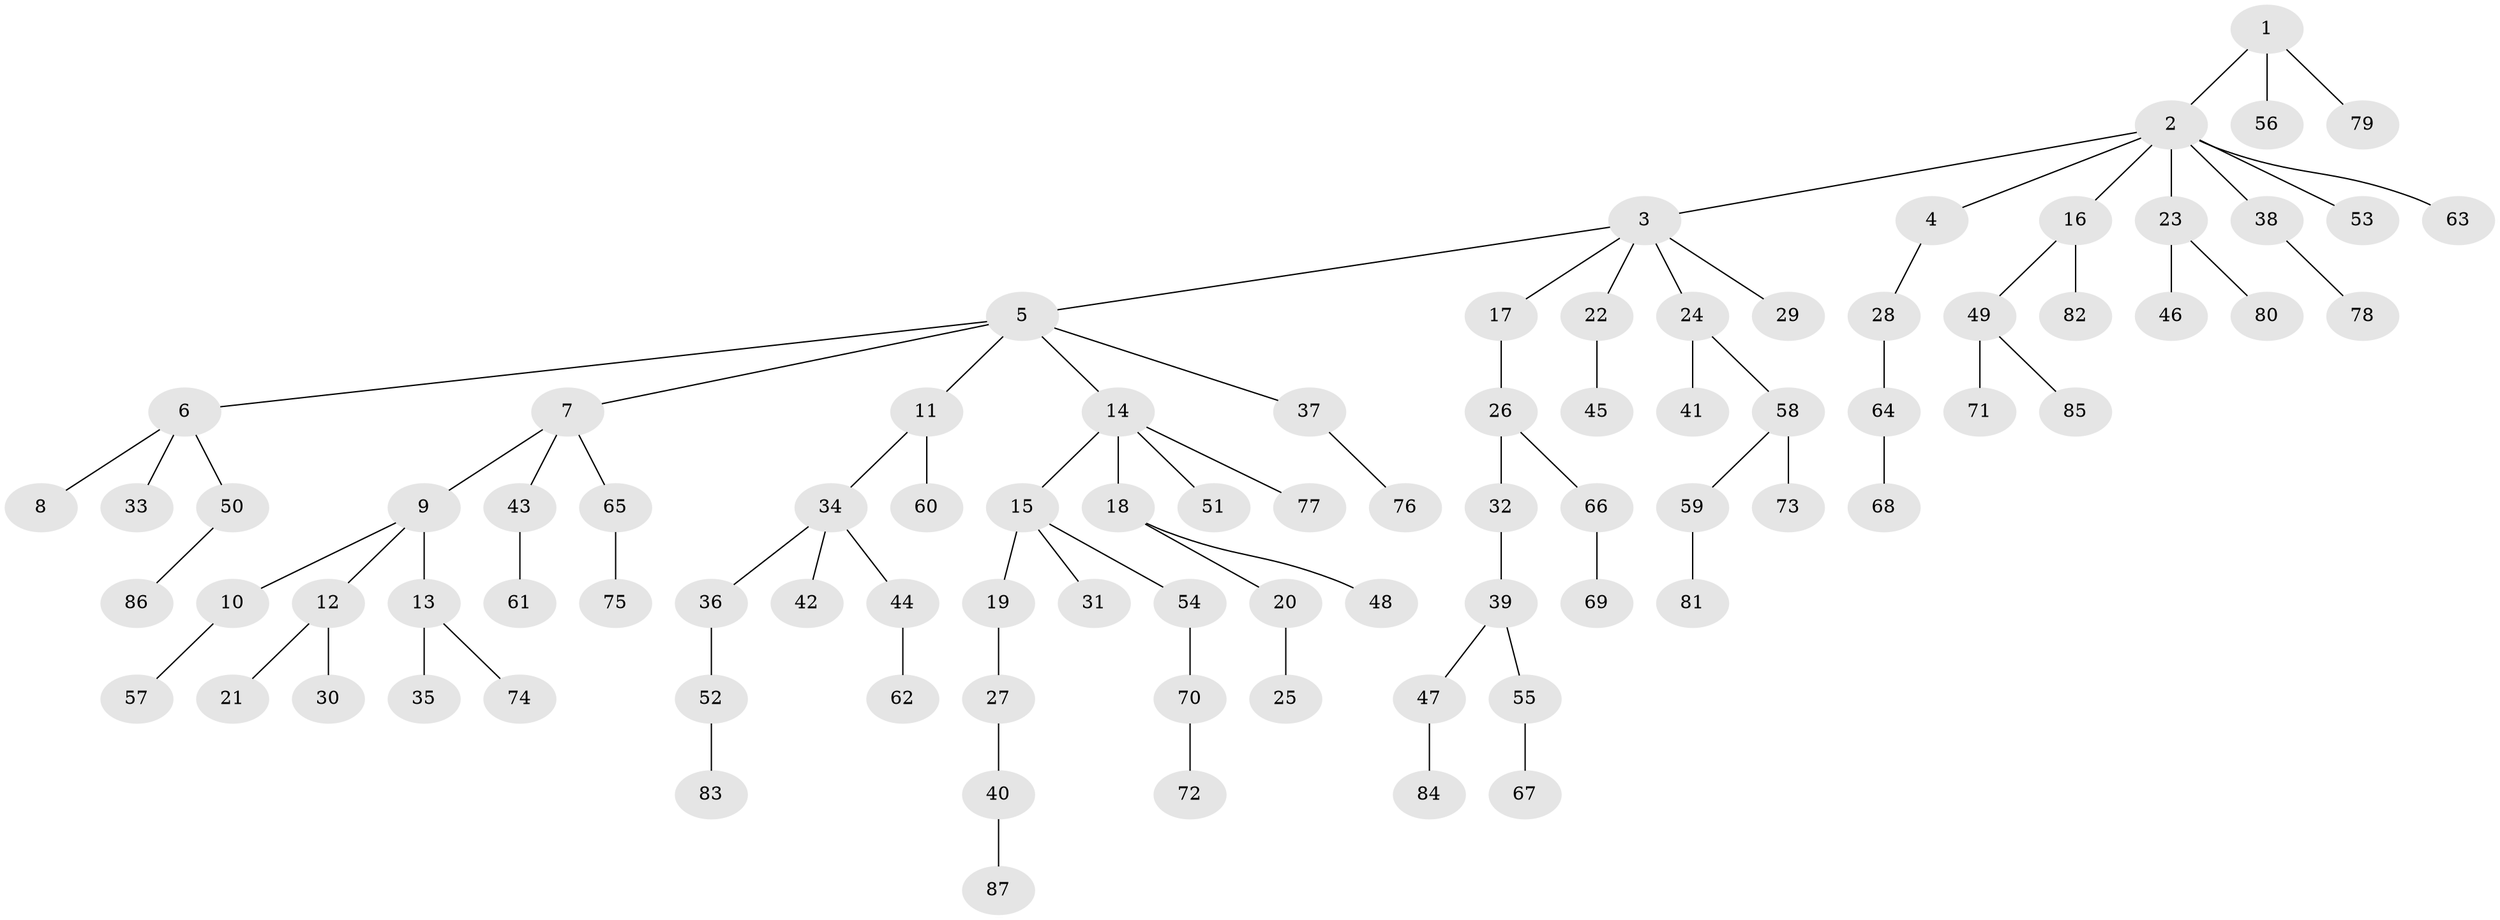 // coarse degree distribution, {2: 0.2807017543859649, 8: 0.017543859649122806, 10: 0.017543859649122806, 3: 0.07017543859649122, 4: 0.08771929824561403, 1: 0.5263157894736842}
// Generated by graph-tools (version 1.1) at 2025/52/02/27/25 19:52:11]
// undirected, 87 vertices, 86 edges
graph export_dot {
graph [start="1"]
  node [color=gray90,style=filled];
  1;
  2;
  3;
  4;
  5;
  6;
  7;
  8;
  9;
  10;
  11;
  12;
  13;
  14;
  15;
  16;
  17;
  18;
  19;
  20;
  21;
  22;
  23;
  24;
  25;
  26;
  27;
  28;
  29;
  30;
  31;
  32;
  33;
  34;
  35;
  36;
  37;
  38;
  39;
  40;
  41;
  42;
  43;
  44;
  45;
  46;
  47;
  48;
  49;
  50;
  51;
  52;
  53;
  54;
  55;
  56;
  57;
  58;
  59;
  60;
  61;
  62;
  63;
  64;
  65;
  66;
  67;
  68;
  69;
  70;
  71;
  72;
  73;
  74;
  75;
  76;
  77;
  78;
  79;
  80;
  81;
  82;
  83;
  84;
  85;
  86;
  87;
  1 -- 2;
  1 -- 56;
  1 -- 79;
  2 -- 3;
  2 -- 4;
  2 -- 16;
  2 -- 23;
  2 -- 38;
  2 -- 53;
  2 -- 63;
  3 -- 5;
  3 -- 17;
  3 -- 22;
  3 -- 24;
  3 -- 29;
  4 -- 28;
  5 -- 6;
  5 -- 7;
  5 -- 11;
  5 -- 14;
  5 -- 37;
  6 -- 8;
  6 -- 33;
  6 -- 50;
  7 -- 9;
  7 -- 43;
  7 -- 65;
  9 -- 10;
  9 -- 12;
  9 -- 13;
  10 -- 57;
  11 -- 34;
  11 -- 60;
  12 -- 21;
  12 -- 30;
  13 -- 35;
  13 -- 74;
  14 -- 15;
  14 -- 18;
  14 -- 51;
  14 -- 77;
  15 -- 19;
  15 -- 31;
  15 -- 54;
  16 -- 49;
  16 -- 82;
  17 -- 26;
  18 -- 20;
  18 -- 48;
  19 -- 27;
  20 -- 25;
  22 -- 45;
  23 -- 46;
  23 -- 80;
  24 -- 41;
  24 -- 58;
  26 -- 32;
  26 -- 66;
  27 -- 40;
  28 -- 64;
  32 -- 39;
  34 -- 36;
  34 -- 42;
  34 -- 44;
  36 -- 52;
  37 -- 76;
  38 -- 78;
  39 -- 47;
  39 -- 55;
  40 -- 87;
  43 -- 61;
  44 -- 62;
  47 -- 84;
  49 -- 71;
  49 -- 85;
  50 -- 86;
  52 -- 83;
  54 -- 70;
  55 -- 67;
  58 -- 59;
  58 -- 73;
  59 -- 81;
  64 -- 68;
  65 -- 75;
  66 -- 69;
  70 -- 72;
}
